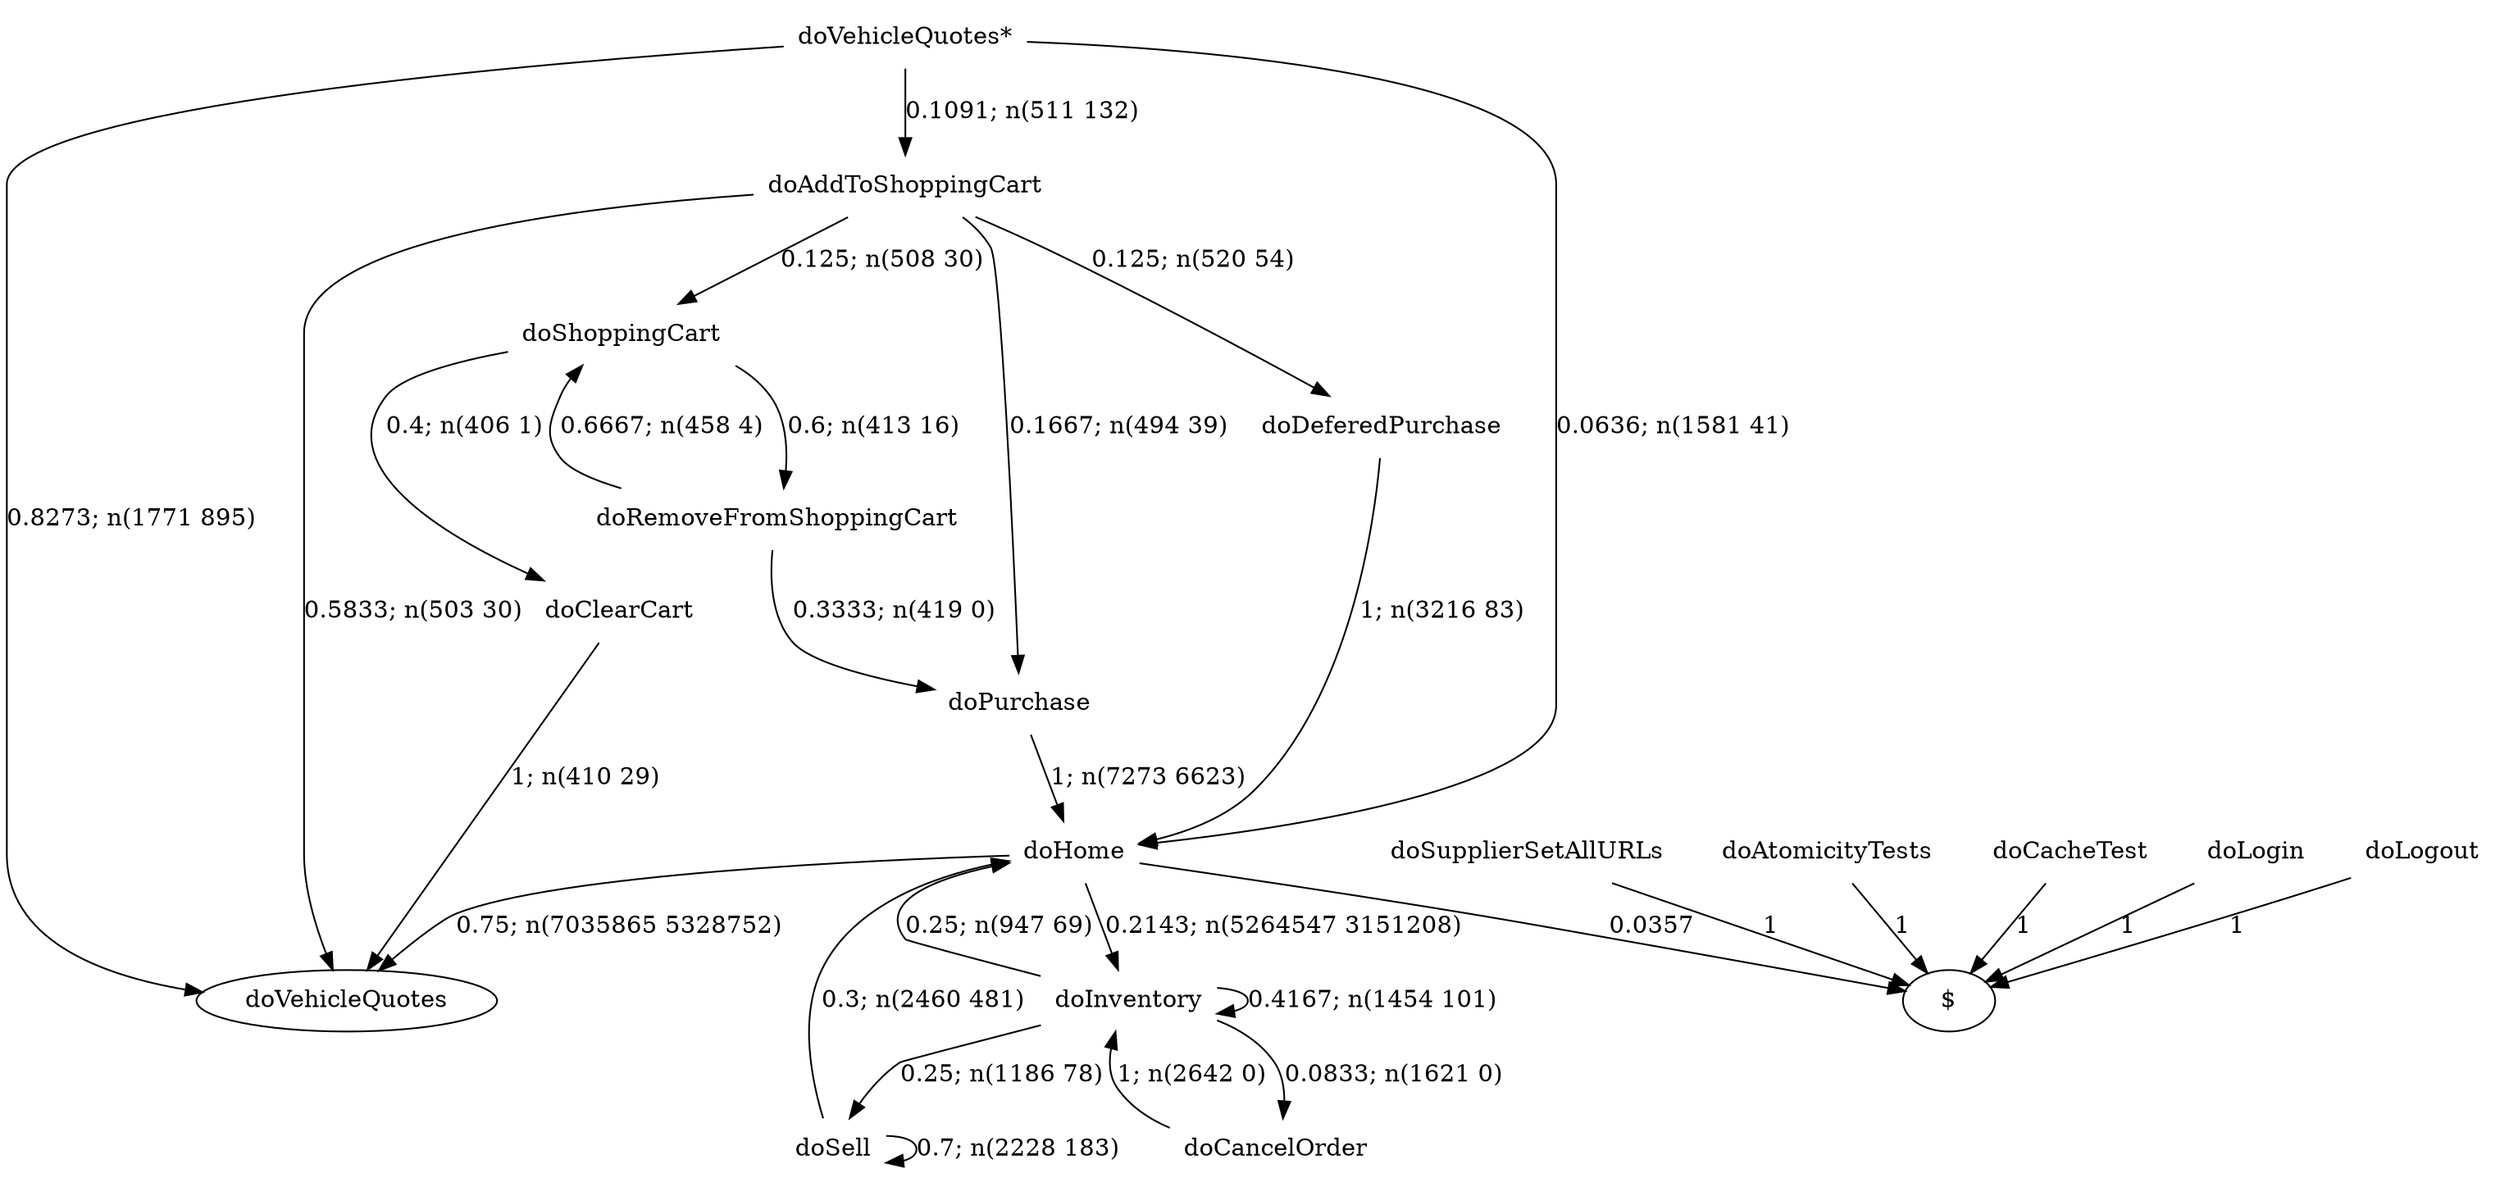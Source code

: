 digraph G {"doVehicleQuotes*" [label="doVehicleQuotes*",shape=none];"doSupplierSetAllURLs" [label="doSupplierSetAllURLs",shape=none];"doAtomicityTests" [label="doAtomicityTests",shape=none];"doCacheTest" [label="doCacheTest",shape=none];"doLogin" [label="doLogin",shape=none];"doAddToShoppingCart" [label="doAddToShoppingCart",shape=none];"doDeferedPurchase" [label="doDeferedPurchase",shape=none];"doHome" [label="doHome",shape=none];"doShoppingCart" [label="doShoppingCart",shape=none];"doClearCart" [label="doClearCart",shape=none];"doPurchase" [label="doPurchase",shape=none];"doInventory" [label="doInventory",shape=none];"doSell" [label="doSell",shape=none];"doLogout" [label="doLogout",shape=none];"doCancelOrder" [label="doCancelOrder",shape=none];"doRemoveFromShoppingCart" [label="doRemoveFromShoppingCart",shape=none];"doVehicleQuotes*"->"doVehicleQuotes" [style=solid,label="0.8273; n(1771 895)"];"doVehicleQuotes*"->"doAddToShoppingCart" [style=solid,label="0.1091; n(511 132)"];"doVehicleQuotes*"->"doHome" [style=solid,label="0.0636; n(1581 41)"];"doSupplierSetAllURLs"->"$" [style=solid,label="1"];"doAtomicityTests"->"$" [style=solid,label="1"];"doCacheTest"->"$" [style=solid,label="1"];"doLogin"->"$" [style=solid,label="1"];"doAddToShoppingCart"->"doVehicleQuotes" [style=solid,label="0.5833; n(503 30)"];"doAddToShoppingCart"->"doDeferedPurchase" [style=solid,label="0.125; n(520 54)"];"doAddToShoppingCart"->"doShoppingCart" [style=solid,label="0.125; n(508 30)"];"doAddToShoppingCart"->"doPurchase" [style=solid,label="0.1667; n(494 39)"];"doDeferedPurchase"->"doHome" [style=solid,label="1; n(3216 83)"];"doHome"->"doVehicleQuotes" [style=solid,label="0.75; n(7035865 5328752)"];"doHome"->"doInventory" [style=solid,label="0.2143; n(5264547 3151208)"];"doHome"->"$" [style=solid,label="0.0357"];"doShoppingCart"->"doClearCart" [style=solid,label="0.4; n(406 1)"];"doShoppingCart"->"doRemoveFromShoppingCart" [style=solid,label="0.6; n(413 16)"];"doClearCart"->"doVehicleQuotes" [style=solid,label="1; n(410 29)"];"doPurchase"->"doHome" [style=solid,label="1; n(7273 6623)"];"doInventory"->"doHome" [style=solid,label="0.25; n(947 69)"];"doInventory"->"doInventory" [style=solid,label="0.4167; n(1454 101)"];"doInventory"->"doSell" [style=solid,label="0.25; n(1186 78)"];"doInventory"->"doCancelOrder" [style=solid,label="0.0833; n(1621 0)"];"doSell"->"doHome" [style=solid,label="0.3; n(2460 481)"];"doSell"->"doSell" [style=solid,label="0.7; n(2228 183)"];"doLogout"->"$" [style=solid,label="1"];"doCancelOrder"->"doInventory" [style=solid,label="1; n(2642 0)"];"doRemoveFromShoppingCart"->"doShoppingCart" [style=solid,label="0.6667; n(458 4)"];"doRemoveFromShoppingCart"->"doPurchase" [style=solid,label="0.3333; n(419 0)"];}